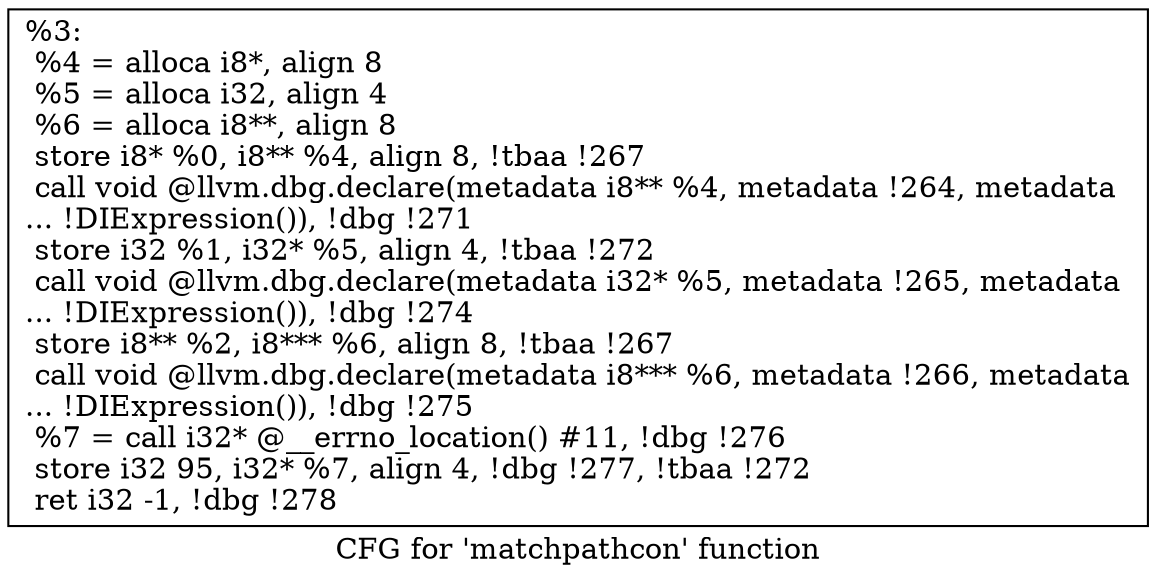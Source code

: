 digraph "CFG for 'matchpathcon' function" {
	label="CFG for 'matchpathcon' function";

	Node0x1d95bf0 [shape=record,label="{%3:\l  %4 = alloca i8*, align 8\l  %5 = alloca i32, align 4\l  %6 = alloca i8**, align 8\l  store i8* %0, i8** %4, align 8, !tbaa !267\l  call void @llvm.dbg.declare(metadata i8** %4, metadata !264, metadata\l... !DIExpression()), !dbg !271\l  store i32 %1, i32* %5, align 4, !tbaa !272\l  call void @llvm.dbg.declare(metadata i32* %5, metadata !265, metadata\l... !DIExpression()), !dbg !274\l  store i8** %2, i8*** %6, align 8, !tbaa !267\l  call void @llvm.dbg.declare(metadata i8*** %6, metadata !266, metadata\l... !DIExpression()), !dbg !275\l  %7 = call i32* @__errno_location() #11, !dbg !276\l  store i32 95, i32* %7, align 4, !dbg !277, !tbaa !272\l  ret i32 -1, !dbg !278\l}"];
}
